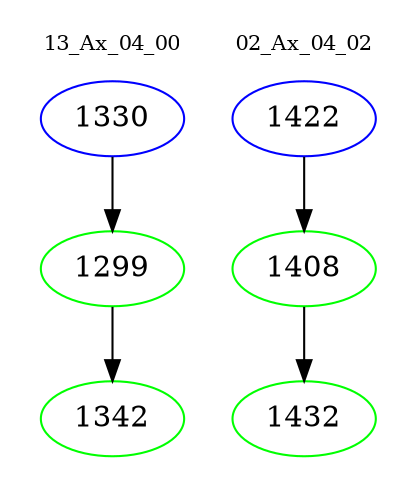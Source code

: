 digraph{
subgraph cluster_0 {
color = white
label = "13_Ax_04_00";
fontsize=10;
T0_1330 [label="1330", color="blue"]
T0_1330 -> T0_1299 [color="black"]
T0_1299 [label="1299", color="green"]
T0_1299 -> T0_1342 [color="black"]
T0_1342 [label="1342", color="green"]
}
subgraph cluster_1 {
color = white
label = "02_Ax_04_02";
fontsize=10;
T1_1422 [label="1422", color="blue"]
T1_1422 -> T1_1408 [color="black"]
T1_1408 [label="1408", color="green"]
T1_1408 -> T1_1432 [color="black"]
T1_1432 [label="1432", color="green"]
}
}
